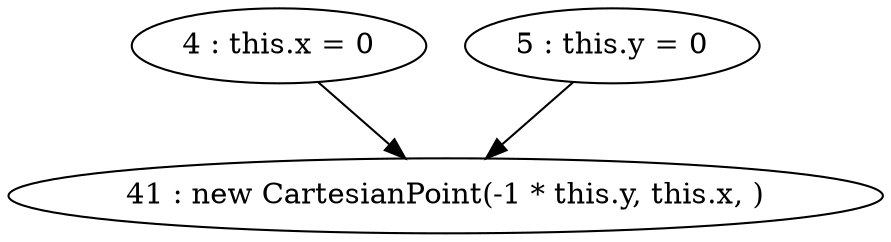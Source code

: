 digraph G {
"4 : this.x = 0"
"4 : this.x = 0" -> "41 : new CartesianPoint(-1 * this.y, this.x, )"
"5 : this.y = 0"
"5 : this.y = 0" -> "41 : new CartesianPoint(-1 * this.y, this.x, )"
"41 : new CartesianPoint(-1 * this.y, this.x, )"
}